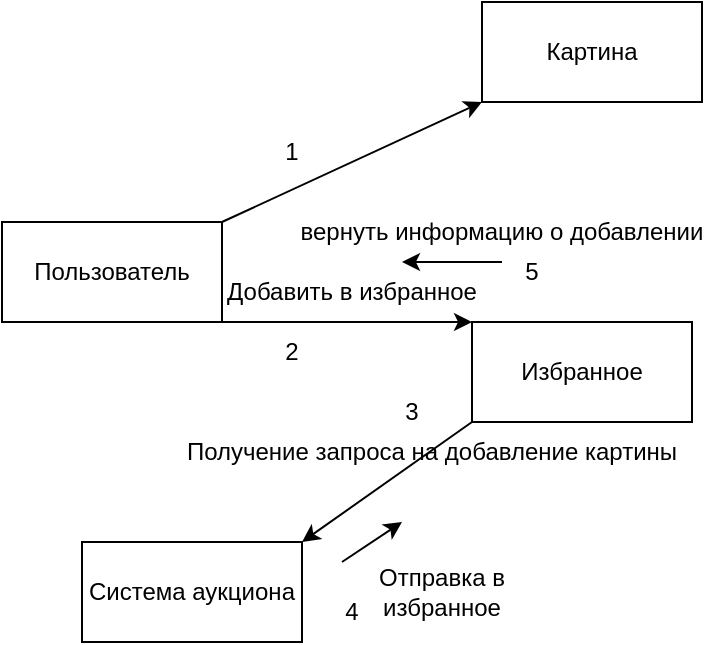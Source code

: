 <mxfile version="27.1.1">
  <diagram name="Страница — 1" id="aU0TRO6yYORLALOwXprF">
    <mxGraphModel dx="797" dy="391" grid="1" gridSize="10" guides="1" tooltips="1" connect="1" arrows="1" fold="1" page="1" pageScale="1" pageWidth="827" pageHeight="1169" math="0" shadow="0">
      <root>
        <mxCell id="0" />
        <mxCell id="1" parent="0" />
        <mxCell id="TlGjgbGEaKsuICFMY0Ik-1" value="Картина" style="html=1;whiteSpace=wrap;" parent="1" vertex="1">
          <mxGeometry x="380" y="10" width="110" height="50" as="geometry" />
        </mxCell>
        <mxCell id="TlGjgbGEaKsuICFMY0Ik-2" value="Пользователь" style="html=1;whiteSpace=wrap;" parent="1" vertex="1">
          <mxGeometry x="140" y="120" width="110" height="50" as="geometry" />
        </mxCell>
        <mxCell id="TlGjgbGEaKsuICFMY0Ik-3" value="Избранное" style="html=1;whiteSpace=wrap;" parent="1" vertex="1">
          <mxGeometry x="375" y="170" width="110" height="50" as="geometry" />
        </mxCell>
        <mxCell id="TlGjgbGEaKsuICFMY0Ik-4" value="Система аукциона" style="html=1;whiteSpace=wrap;" parent="1" vertex="1">
          <mxGeometry x="180" y="280" width="110" height="50" as="geometry" />
        </mxCell>
        <mxCell id="TlGjgbGEaKsuICFMY0Ik-8" value="1" style="text;html=1;align=center;verticalAlign=middle;whiteSpace=wrap;rounded=0;" parent="1" vertex="1">
          <mxGeometry x="255" y="70" width="60" height="30" as="geometry" />
        </mxCell>
        <mxCell id="TlGjgbGEaKsuICFMY0Ik-11" value="Добавить в избранное" style="text;html=1;align=center;verticalAlign=middle;whiteSpace=wrap;rounded=0;" parent="1" vertex="1">
          <mxGeometry x="250" y="140" width="130" height="30" as="geometry" />
        </mxCell>
        <mxCell id="TlGjgbGEaKsuICFMY0Ik-14" value="Получение запроса на добавление картины" style="text;html=1;align=center;verticalAlign=middle;whiteSpace=wrap;rounded=0;" parent="1" vertex="1">
          <mxGeometry x="230" y="220" width="250" height="30" as="geometry" />
        </mxCell>
        <mxCell id="TlGjgbGEaKsuICFMY0Ik-16" value="" style="endArrow=classic;html=1;rounded=0;entryX=1;entryY=0;entryDx=0;entryDy=0;exitX=0;exitY=1;exitDx=0;exitDy=0;" parent="1" source="TlGjgbGEaKsuICFMY0Ik-3" target="TlGjgbGEaKsuICFMY0Ik-4" edge="1">
          <mxGeometry width="50" height="50" relative="1" as="geometry">
            <mxPoint x="340" y="200" as="sourcePoint" />
            <mxPoint x="439" y="290" as="targetPoint" />
          </mxGeometry>
        </mxCell>
        <mxCell id="TlGjgbGEaKsuICFMY0Ik-17" value="" style="endArrow=classic;html=1;rounded=0;entryX=0;entryY=0;entryDx=0;entryDy=0;exitX=1;exitY=1;exitDx=0;exitDy=0;" parent="1" source="TlGjgbGEaKsuICFMY0Ik-2" target="TlGjgbGEaKsuICFMY0Ik-3" edge="1">
          <mxGeometry width="50" height="50" relative="1" as="geometry">
            <mxPoint x="405" y="260" as="sourcePoint" />
            <mxPoint x="320" y="320" as="targetPoint" />
          </mxGeometry>
        </mxCell>
        <mxCell id="TlGjgbGEaKsuICFMY0Ik-19" value="" style="endArrow=classic;html=1;rounded=0;exitX=1;exitY=0;exitDx=0;exitDy=0;entryX=0;entryY=1;entryDx=0;entryDy=0;" parent="1" source="TlGjgbGEaKsuICFMY0Ik-2" target="TlGjgbGEaKsuICFMY0Ik-1" edge="1">
          <mxGeometry width="50" height="50" relative="1" as="geometry">
            <mxPoint x="290" y="180" as="sourcePoint" />
            <mxPoint x="340" y="20" as="targetPoint" />
          </mxGeometry>
        </mxCell>
        <mxCell id="TlGjgbGEaKsuICFMY0Ik-20" value="" style="endArrow=classic;html=1;rounded=0;" parent="1" edge="1">
          <mxGeometry width="50" height="50" relative="1" as="geometry">
            <mxPoint x="310" y="290" as="sourcePoint" />
            <mxPoint x="340" y="270" as="targetPoint" />
          </mxGeometry>
        </mxCell>
        <mxCell id="TlGjgbGEaKsuICFMY0Ik-21" value="Отправка в избранное" style="text;html=1;align=center;verticalAlign=middle;whiteSpace=wrap;rounded=0;" parent="1" vertex="1">
          <mxGeometry x="315" y="290" width="90" height="30" as="geometry" />
        </mxCell>
        <mxCell id="FWfITArPFt8gfL2IMXE1-1" value="" style="endArrow=classic;html=1;rounded=0;" edge="1" parent="1">
          <mxGeometry width="50" height="50" relative="1" as="geometry">
            <mxPoint x="390" y="140" as="sourcePoint" />
            <mxPoint x="340" y="140" as="targetPoint" />
          </mxGeometry>
        </mxCell>
        <mxCell id="FWfITArPFt8gfL2IMXE1-2" value="вернуть информацию о добавлении" style="text;html=1;align=center;verticalAlign=middle;whiteSpace=wrap;rounded=0;" vertex="1" parent="1">
          <mxGeometry x="280" y="110" width="220" height="30" as="geometry" />
        </mxCell>
        <mxCell id="FWfITArPFt8gfL2IMXE1-6" value="2" style="text;html=1;align=center;verticalAlign=middle;whiteSpace=wrap;rounded=0;" vertex="1" parent="1">
          <mxGeometry x="255" y="170" width="60" height="30" as="geometry" />
        </mxCell>
        <mxCell id="FWfITArPFt8gfL2IMXE1-7" value="3" style="text;html=1;align=center;verticalAlign=middle;whiteSpace=wrap;rounded=0;" vertex="1" parent="1">
          <mxGeometry x="315" y="200" width="60" height="30" as="geometry" />
        </mxCell>
        <mxCell id="FWfITArPFt8gfL2IMXE1-8" value="4" style="text;html=1;align=center;verticalAlign=middle;whiteSpace=wrap;rounded=0;" vertex="1" parent="1">
          <mxGeometry x="285" y="300" width="60" height="30" as="geometry" />
        </mxCell>
        <mxCell id="FWfITArPFt8gfL2IMXE1-9" value="5" style="text;html=1;align=center;verticalAlign=middle;whiteSpace=wrap;rounded=0;" vertex="1" parent="1">
          <mxGeometry x="375" y="130" width="60" height="30" as="geometry" />
        </mxCell>
      </root>
    </mxGraphModel>
  </diagram>
</mxfile>
